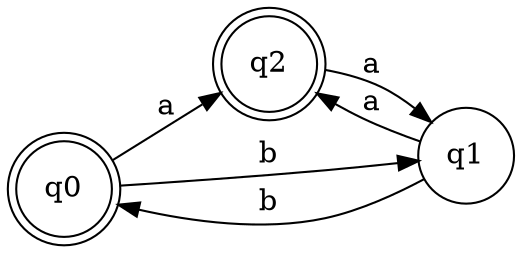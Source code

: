 digraph graphname {
    rankdir = LR;
    node[shape = doublecircle]; q0 q2;
    node[shape = circle];
    q0 -> q1 [label=b];
    q1 -> q2 [label=a];
    q0 -> q2 [label=a];
    q1 -> q0 [label=b];
    q2 -> q1 [label=a];
}